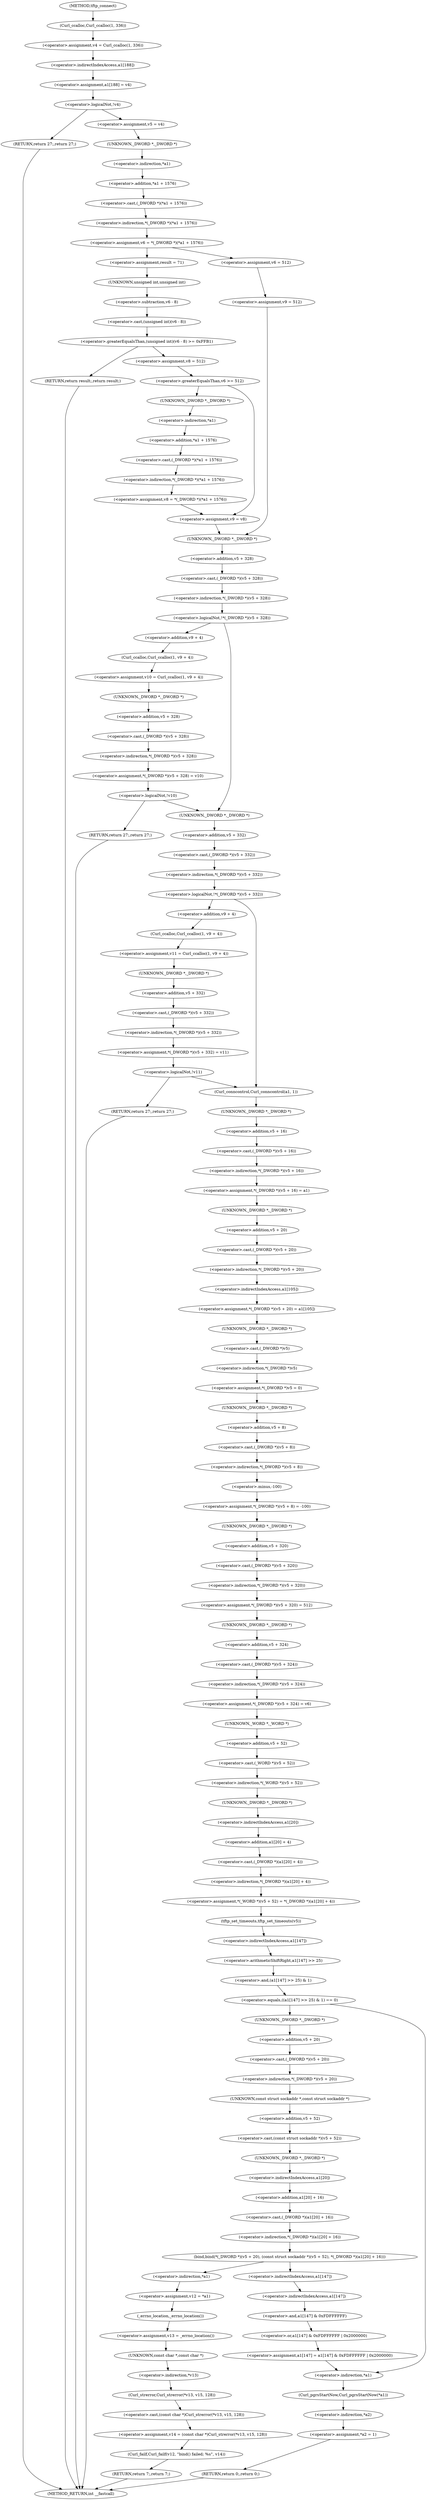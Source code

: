 digraph tftp_connect {  
"1000129" [label = "(<operator>.assignment,v4 = Curl_ccalloc(1, 336))" ]
"1000131" [label = "(Curl_ccalloc,Curl_ccalloc(1, 336))" ]
"1000134" [label = "(<operator>.assignment,a1[188] = v4)" ]
"1000135" [label = "(<operator>.indirectIndexAccess,a1[188])" ]
"1000140" [label = "(<operator>.logicalNot,!v4)" ]
"1000142" [label = "(RETURN,return 27;,return 27;)" ]
"1000144" [label = "(<operator>.assignment,v5 = v4)" ]
"1000147" [label = "(<operator>.assignment,v6 = *(_DWORD *)(*a1 + 1576))" ]
"1000149" [label = "(<operator>.indirection,*(_DWORD *)(*a1 + 1576))" ]
"1000150" [label = "(<operator>.cast,(_DWORD *)(*a1 + 1576))" ]
"1000151" [label = "(UNKNOWN,_DWORD *,_DWORD *)" ]
"1000152" [label = "(<operator>.addition,*a1 + 1576)" ]
"1000153" [label = "(<operator>.indirection,*a1)" ]
"1000159" [label = "(<operator>.assignment,result = 71)" ]
"1000163" [label = "(<operator>.greaterEqualsThan,(unsigned int)(v6 - 8) >= 0xFFB1)" ]
"1000164" [label = "(<operator>.cast,(unsigned int)(v6 - 8))" ]
"1000165" [label = "(UNKNOWN,unsigned int,unsigned int)" ]
"1000166" [label = "(<operator>.subtraction,v6 - 8)" ]
"1000170" [label = "(RETURN,return result;,return result;)" ]
"1000172" [label = "(<operator>.assignment,v8 = 512)" ]
"1000176" [label = "(<operator>.greaterEqualsThan,v6 >= 512)" ]
"1000179" [label = "(<operator>.assignment,v8 = *(_DWORD *)(*a1 + 1576))" ]
"1000181" [label = "(<operator>.indirection,*(_DWORD *)(*a1 + 1576))" ]
"1000182" [label = "(<operator>.cast,(_DWORD *)(*a1 + 1576))" ]
"1000183" [label = "(UNKNOWN,_DWORD *,_DWORD *)" ]
"1000184" [label = "(<operator>.addition,*a1 + 1576)" ]
"1000185" [label = "(<operator>.indirection,*a1)" ]
"1000188" [label = "(<operator>.assignment,v9 = v8)" ]
"1000193" [label = "(<operator>.assignment,v6 = 512)" ]
"1000196" [label = "(<operator>.assignment,v9 = 512)" ]
"1000200" [label = "(<operator>.logicalNot,!*(_DWORD *)(v5 + 328))" ]
"1000201" [label = "(<operator>.indirection,*(_DWORD *)(v5 + 328))" ]
"1000202" [label = "(<operator>.cast,(_DWORD *)(v5 + 328))" ]
"1000203" [label = "(UNKNOWN,_DWORD *,_DWORD *)" ]
"1000204" [label = "(<operator>.addition,v5 + 328)" ]
"1000208" [label = "(<operator>.assignment,v10 = Curl_ccalloc(1, v9 + 4))" ]
"1000210" [label = "(Curl_ccalloc,Curl_ccalloc(1, v9 + 4))" ]
"1000212" [label = "(<operator>.addition,v9 + 4)" ]
"1000215" [label = "(<operator>.assignment,*(_DWORD *)(v5 + 328) = v10)" ]
"1000216" [label = "(<operator>.indirection,*(_DWORD *)(v5 + 328))" ]
"1000217" [label = "(<operator>.cast,(_DWORD *)(v5 + 328))" ]
"1000218" [label = "(UNKNOWN,_DWORD *,_DWORD *)" ]
"1000219" [label = "(<operator>.addition,v5 + 328)" ]
"1000224" [label = "(<operator>.logicalNot,!v10)" ]
"1000226" [label = "(RETURN,return 27;,return 27;)" ]
"1000229" [label = "(<operator>.logicalNot,!*(_DWORD *)(v5 + 332))" ]
"1000230" [label = "(<operator>.indirection,*(_DWORD *)(v5 + 332))" ]
"1000231" [label = "(<operator>.cast,(_DWORD *)(v5 + 332))" ]
"1000232" [label = "(UNKNOWN,_DWORD *,_DWORD *)" ]
"1000233" [label = "(<operator>.addition,v5 + 332)" ]
"1000237" [label = "(<operator>.assignment,v11 = Curl_ccalloc(1, v9 + 4))" ]
"1000239" [label = "(Curl_ccalloc,Curl_ccalloc(1, v9 + 4))" ]
"1000241" [label = "(<operator>.addition,v9 + 4)" ]
"1000244" [label = "(<operator>.assignment,*(_DWORD *)(v5 + 332) = v11)" ]
"1000245" [label = "(<operator>.indirection,*(_DWORD *)(v5 + 332))" ]
"1000246" [label = "(<operator>.cast,(_DWORD *)(v5 + 332))" ]
"1000247" [label = "(UNKNOWN,_DWORD *,_DWORD *)" ]
"1000248" [label = "(<operator>.addition,v5 + 332)" ]
"1000253" [label = "(<operator>.logicalNot,!v11)" ]
"1000255" [label = "(RETURN,return 27;,return 27;)" ]
"1000257" [label = "(Curl_conncontrol,Curl_conncontrol(a1, 1))" ]
"1000260" [label = "(<operator>.assignment,*(_DWORD *)(v5 + 16) = a1)" ]
"1000261" [label = "(<operator>.indirection,*(_DWORD *)(v5 + 16))" ]
"1000262" [label = "(<operator>.cast,(_DWORD *)(v5 + 16))" ]
"1000263" [label = "(UNKNOWN,_DWORD *,_DWORD *)" ]
"1000264" [label = "(<operator>.addition,v5 + 16)" ]
"1000268" [label = "(<operator>.assignment,*(_DWORD *)(v5 + 20) = a1[105])" ]
"1000269" [label = "(<operator>.indirection,*(_DWORD *)(v5 + 20))" ]
"1000270" [label = "(<operator>.cast,(_DWORD *)(v5 + 20))" ]
"1000271" [label = "(UNKNOWN,_DWORD *,_DWORD *)" ]
"1000272" [label = "(<operator>.addition,v5 + 20)" ]
"1000275" [label = "(<operator>.indirectIndexAccess,a1[105])" ]
"1000278" [label = "(<operator>.assignment,*(_DWORD *)v5 = 0)" ]
"1000279" [label = "(<operator>.indirection,*(_DWORD *)v5)" ]
"1000280" [label = "(<operator>.cast,(_DWORD *)v5)" ]
"1000281" [label = "(UNKNOWN,_DWORD *,_DWORD *)" ]
"1000284" [label = "(<operator>.assignment,*(_DWORD *)(v5 + 8) = -100)" ]
"1000285" [label = "(<operator>.indirection,*(_DWORD *)(v5 + 8))" ]
"1000286" [label = "(<operator>.cast,(_DWORD *)(v5 + 8))" ]
"1000287" [label = "(UNKNOWN,_DWORD *,_DWORD *)" ]
"1000288" [label = "(<operator>.addition,v5 + 8)" ]
"1000291" [label = "(<operator>.minus,-100)" ]
"1000293" [label = "(<operator>.assignment,*(_DWORD *)(v5 + 320) = 512)" ]
"1000294" [label = "(<operator>.indirection,*(_DWORD *)(v5 + 320))" ]
"1000295" [label = "(<operator>.cast,(_DWORD *)(v5 + 320))" ]
"1000296" [label = "(UNKNOWN,_DWORD *,_DWORD *)" ]
"1000297" [label = "(<operator>.addition,v5 + 320)" ]
"1000301" [label = "(<operator>.assignment,*(_DWORD *)(v5 + 324) = v6)" ]
"1000302" [label = "(<operator>.indirection,*(_DWORD *)(v5 + 324))" ]
"1000303" [label = "(<operator>.cast,(_DWORD *)(v5 + 324))" ]
"1000304" [label = "(UNKNOWN,_DWORD *,_DWORD *)" ]
"1000305" [label = "(<operator>.addition,v5 + 324)" ]
"1000309" [label = "(<operator>.assignment,*(_WORD *)(v5 + 52) = *(_DWORD *)(a1[20] + 4))" ]
"1000310" [label = "(<operator>.indirection,*(_WORD *)(v5 + 52))" ]
"1000311" [label = "(<operator>.cast,(_WORD *)(v5 + 52))" ]
"1000312" [label = "(UNKNOWN,_WORD *,_WORD *)" ]
"1000313" [label = "(<operator>.addition,v5 + 52)" ]
"1000316" [label = "(<operator>.indirection,*(_DWORD *)(a1[20] + 4))" ]
"1000317" [label = "(<operator>.cast,(_DWORD *)(a1[20] + 4))" ]
"1000318" [label = "(UNKNOWN,_DWORD *,_DWORD *)" ]
"1000319" [label = "(<operator>.addition,a1[20] + 4)" ]
"1000320" [label = "(<operator>.indirectIndexAccess,a1[20])" ]
"1000324" [label = "(tftp_set_timeouts,tftp_set_timeouts(v5))" ]
"1000327" [label = "(<operator>.equals,((a1[147] >> 25) & 1) == 0)" ]
"1000328" [label = "(<operator>.and,(a1[147] >> 25) & 1)" ]
"1000329" [label = "(<operator>.arithmeticShiftRight,a1[147] >> 25)" ]
"1000330" [label = "(<operator>.indirectIndexAccess,a1[147])" ]
"1000338" [label = "(bind,bind(*(_DWORD *)(v5 + 20), (const struct sockaddr *)(v5 + 52), *(_DWORD *)(a1[20] + 16)))" ]
"1000339" [label = "(<operator>.indirection,*(_DWORD *)(v5 + 20))" ]
"1000340" [label = "(<operator>.cast,(_DWORD *)(v5 + 20))" ]
"1000341" [label = "(UNKNOWN,_DWORD *,_DWORD *)" ]
"1000342" [label = "(<operator>.addition,v5 + 20)" ]
"1000345" [label = "(<operator>.cast,(const struct sockaddr *)(v5 + 52))" ]
"1000346" [label = "(UNKNOWN,const struct sockaddr *,const struct sockaddr *)" ]
"1000347" [label = "(<operator>.addition,v5 + 52)" ]
"1000350" [label = "(<operator>.indirection,*(_DWORD *)(a1[20] + 16))" ]
"1000351" [label = "(<operator>.cast,(_DWORD *)(a1[20] + 16))" ]
"1000352" [label = "(UNKNOWN,_DWORD *,_DWORD *)" ]
"1000353" [label = "(<operator>.addition,a1[20] + 16)" ]
"1000354" [label = "(<operator>.indirectIndexAccess,a1[20])" ]
"1000359" [label = "(<operator>.assignment,v12 = *a1)" ]
"1000361" [label = "(<operator>.indirection,*a1)" ]
"1000363" [label = "(<operator>.assignment,v13 = _errno_location())" ]
"1000365" [label = "(_errno_location,_errno_location())" ]
"1000366" [label = "(<operator>.assignment,v14 = (const char *)Curl_strerror(*v13, v15, 128))" ]
"1000368" [label = "(<operator>.cast,(const char *)Curl_strerror(*v13, v15, 128))" ]
"1000369" [label = "(UNKNOWN,const char *,const char *)" ]
"1000370" [label = "(Curl_strerror,Curl_strerror(*v13, v15, 128))" ]
"1000371" [label = "(<operator>.indirection,*v13)" ]
"1000375" [label = "(Curl_failf,Curl_failf(v12, \"bind() failed; %s\", v14))" ]
"1000379" [label = "(RETURN,return 7;,return 7;)" ]
"1000381" [label = "(<operator>.assignment,a1[147] = a1[147] & 0xFDFFFFFF | 0x2000000)" ]
"1000382" [label = "(<operator>.indirectIndexAccess,a1[147])" ]
"1000385" [label = "(<operator>.or,a1[147] & 0xFDFFFFFF | 0x2000000)" ]
"1000386" [label = "(<operator>.and,a1[147] & 0xFDFFFFFF)" ]
"1000387" [label = "(<operator>.indirectIndexAccess,a1[147])" ]
"1000392" [label = "(Curl_pgrsStartNow,Curl_pgrsStartNow(*a1))" ]
"1000393" [label = "(<operator>.indirection,*a1)" ]
"1000395" [label = "(<operator>.assignment,*a2 = 1)" ]
"1000396" [label = "(<operator>.indirection,*a2)" ]
"1000399" [label = "(RETURN,return 0;,return 0;)" ]
"1000113" [label = "(METHOD,tftp_connect)" ]
"1000401" [label = "(METHOD_RETURN,int __fastcall)" ]
  "1000129" -> "1000135" 
  "1000131" -> "1000129" 
  "1000134" -> "1000140" 
  "1000135" -> "1000134" 
  "1000140" -> "1000142" 
  "1000140" -> "1000144" 
  "1000142" -> "1000401" 
  "1000144" -> "1000151" 
  "1000147" -> "1000159" 
  "1000147" -> "1000193" 
  "1000149" -> "1000147" 
  "1000150" -> "1000149" 
  "1000151" -> "1000153" 
  "1000152" -> "1000150" 
  "1000153" -> "1000152" 
  "1000159" -> "1000165" 
  "1000163" -> "1000170" 
  "1000163" -> "1000172" 
  "1000164" -> "1000163" 
  "1000165" -> "1000166" 
  "1000166" -> "1000164" 
  "1000170" -> "1000401" 
  "1000172" -> "1000176" 
  "1000176" -> "1000183" 
  "1000176" -> "1000188" 
  "1000179" -> "1000188" 
  "1000181" -> "1000179" 
  "1000182" -> "1000181" 
  "1000183" -> "1000185" 
  "1000184" -> "1000182" 
  "1000185" -> "1000184" 
  "1000188" -> "1000203" 
  "1000193" -> "1000196" 
  "1000196" -> "1000203" 
  "1000200" -> "1000232" 
  "1000200" -> "1000212" 
  "1000201" -> "1000200" 
  "1000202" -> "1000201" 
  "1000203" -> "1000204" 
  "1000204" -> "1000202" 
  "1000208" -> "1000218" 
  "1000210" -> "1000208" 
  "1000212" -> "1000210" 
  "1000215" -> "1000224" 
  "1000216" -> "1000215" 
  "1000217" -> "1000216" 
  "1000218" -> "1000219" 
  "1000219" -> "1000217" 
  "1000224" -> "1000232" 
  "1000224" -> "1000226" 
  "1000226" -> "1000401" 
  "1000229" -> "1000241" 
  "1000229" -> "1000257" 
  "1000230" -> "1000229" 
  "1000231" -> "1000230" 
  "1000232" -> "1000233" 
  "1000233" -> "1000231" 
  "1000237" -> "1000247" 
  "1000239" -> "1000237" 
  "1000241" -> "1000239" 
  "1000244" -> "1000253" 
  "1000245" -> "1000244" 
  "1000246" -> "1000245" 
  "1000247" -> "1000248" 
  "1000248" -> "1000246" 
  "1000253" -> "1000255" 
  "1000253" -> "1000257" 
  "1000255" -> "1000401" 
  "1000257" -> "1000263" 
  "1000260" -> "1000271" 
  "1000261" -> "1000260" 
  "1000262" -> "1000261" 
  "1000263" -> "1000264" 
  "1000264" -> "1000262" 
  "1000268" -> "1000281" 
  "1000269" -> "1000275" 
  "1000270" -> "1000269" 
  "1000271" -> "1000272" 
  "1000272" -> "1000270" 
  "1000275" -> "1000268" 
  "1000278" -> "1000287" 
  "1000279" -> "1000278" 
  "1000280" -> "1000279" 
  "1000281" -> "1000280" 
  "1000284" -> "1000296" 
  "1000285" -> "1000291" 
  "1000286" -> "1000285" 
  "1000287" -> "1000288" 
  "1000288" -> "1000286" 
  "1000291" -> "1000284" 
  "1000293" -> "1000304" 
  "1000294" -> "1000293" 
  "1000295" -> "1000294" 
  "1000296" -> "1000297" 
  "1000297" -> "1000295" 
  "1000301" -> "1000312" 
  "1000302" -> "1000301" 
  "1000303" -> "1000302" 
  "1000304" -> "1000305" 
  "1000305" -> "1000303" 
  "1000309" -> "1000324" 
  "1000310" -> "1000318" 
  "1000311" -> "1000310" 
  "1000312" -> "1000313" 
  "1000313" -> "1000311" 
  "1000316" -> "1000309" 
  "1000317" -> "1000316" 
  "1000318" -> "1000320" 
  "1000319" -> "1000317" 
  "1000320" -> "1000319" 
  "1000324" -> "1000330" 
  "1000327" -> "1000341" 
  "1000327" -> "1000393" 
  "1000328" -> "1000327" 
  "1000329" -> "1000328" 
  "1000330" -> "1000329" 
  "1000338" -> "1000361" 
  "1000338" -> "1000382" 
  "1000339" -> "1000346" 
  "1000340" -> "1000339" 
  "1000341" -> "1000342" 
  "1000342" -> "1000340" 
  "1000345" -> "1000352" 
  "1000346" -> "1000347" 
  "1000347" -> "1000345" 
  "1000350" -> "1000338" 
  "1000351" -> "1000350" 
  "1000352" -> "1000354" 
  "1000353" -> "1000351" 
  "1000354" -> "1000353" 
  "1000359" -> "1000365" 
  "1000361" -> "1000359" 
  "1000363" -> "1000369" 
  "1000365" -> "1000363" 
  "1000366" -> "1000375" 
  "1000368" -> "1000366" 
  "1000369" -> "1000371" 
  "1000370" -> "1000368" 
  "1000371" -> "1000370" 
  "1000375" -> "1000379" 
  "1000379" -> "1000401" 
  "1000381" -> "1000393" 
  "1000382" -> "1000387" 
  "1000385" -> "1000381" 
  "1000386" -> "1000385" 
  "1000387" -> "1000386" 
  "1000392" -> "1000396" 
  "1000393" -> "1000392" 
  "1000395" -> "1000399" 
  "1000396" -> "1000395" 
  "1000399" -> "1000401" 
  "1000113" -> "1000131" 
}

